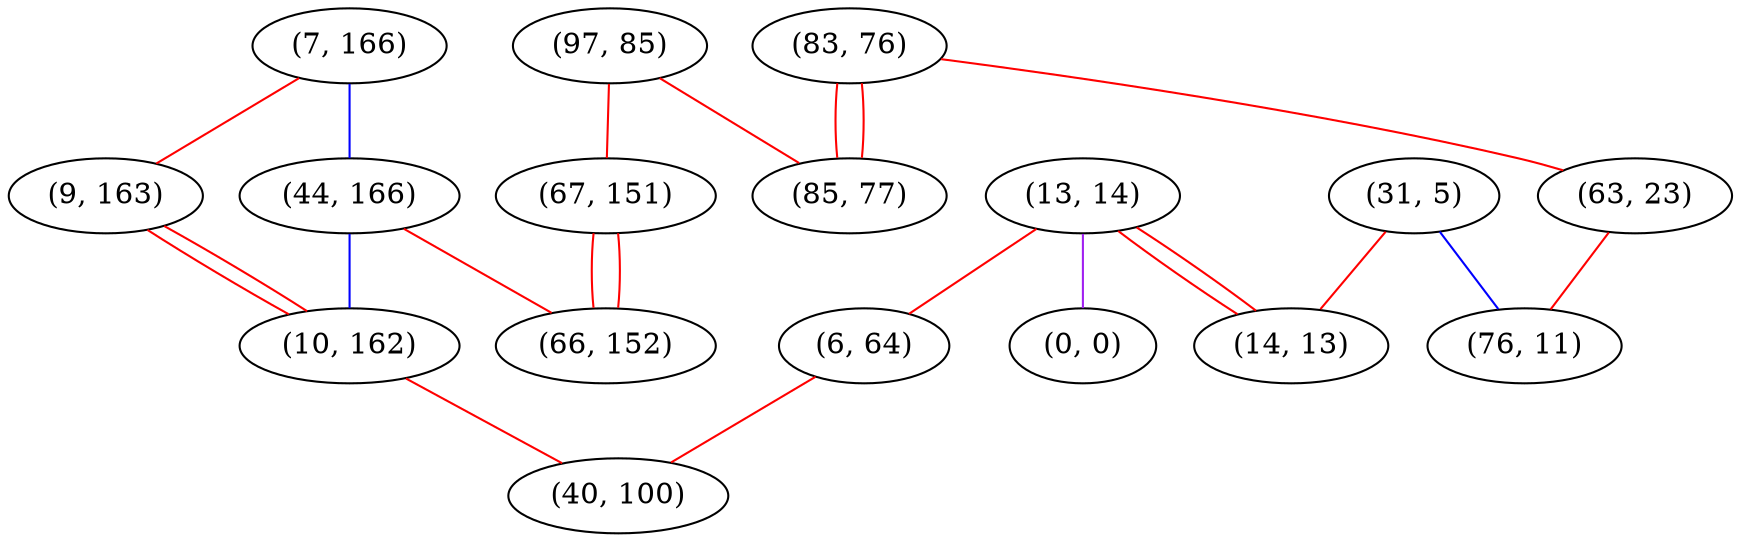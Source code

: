 graph "" {
"(97, 85)";
"(31, 5)";
"(13, 14)";
"(67, 151)";
"(7, 166)";
"(9, 163)";
"(6, 64)";
"(14, 13)";
"(44, 166)";
"(0, 0)";
"(83, 76)";
"(63, 23)";
"(76, 11)";
"(66, 152)";
"(10, 162)";
"(85, 77)";
"(40, 100)";
"(97, 85)" -- "(67, 151)"  [color=red, key=0, weight=1];
"(97, 85)" -- "(85, 77)"  [color=red, key=0, weight=1];
"(31, 5)" -- "(76, 11)"  [color=blue, key=0, weight=3];
"(31, 5)" -- "(14, 13)"  [color=red, key=0, weight=1];
"(13, 14)" -- "(0, 0)"  [color=purple, key=0, weight=4];
"(13, 14)" -- "(6, 64)"  [color=red, key=0, weight=1];
"(13, 14)" -- "(14, 13)"  [color=red, key=0, weight=1];
"(13, 14)" -- "(14, 13)"  [color=red, key=1, weight=1];
"(67, 151)" -- "(66, 152)"  [color=red, key=0, weight=1];
"(67, 151)" -- "(66, 152)"  [color=red, key=1, weight=1];
"(7, 166)" -- "(9, 163)"  [color=red, key=0, weight=1];
"(7, 166)" -- "(44, 166)"  [color=blue, key=0, weight=3];
"(9, 163)" -- "(10, 162)"  [color=red, key=0, weight=1];
"(9, 163)" -- "(10, 162)"  [color=red, key=1, weight=1];
"(6, 64)" -- "(40, 100)"  [color=red, key=0, weight=1];
"(44, 166)" -- "(66, 152)"  [color=red, key=0, weight=1];
"(44, 166)" -- "(10, 162)"  [color=blue, key=0, weight=3];
"(83, 76)" -- "(85, 77)"  [color=red, key=0, weight=1];
"(83, 76)" -- "(85, 77)"  [color=red, key=1, weight=1];
"(83, 76)" -- "(63, 23)"  [color=red, key=0, weight=1];
"(63, 23)" -- "(76, 11)"  [color=red, key=0, weight=1];
"(10, 162)" -- "(40, 100)"  [color=red, key=0, weight=1];
}
